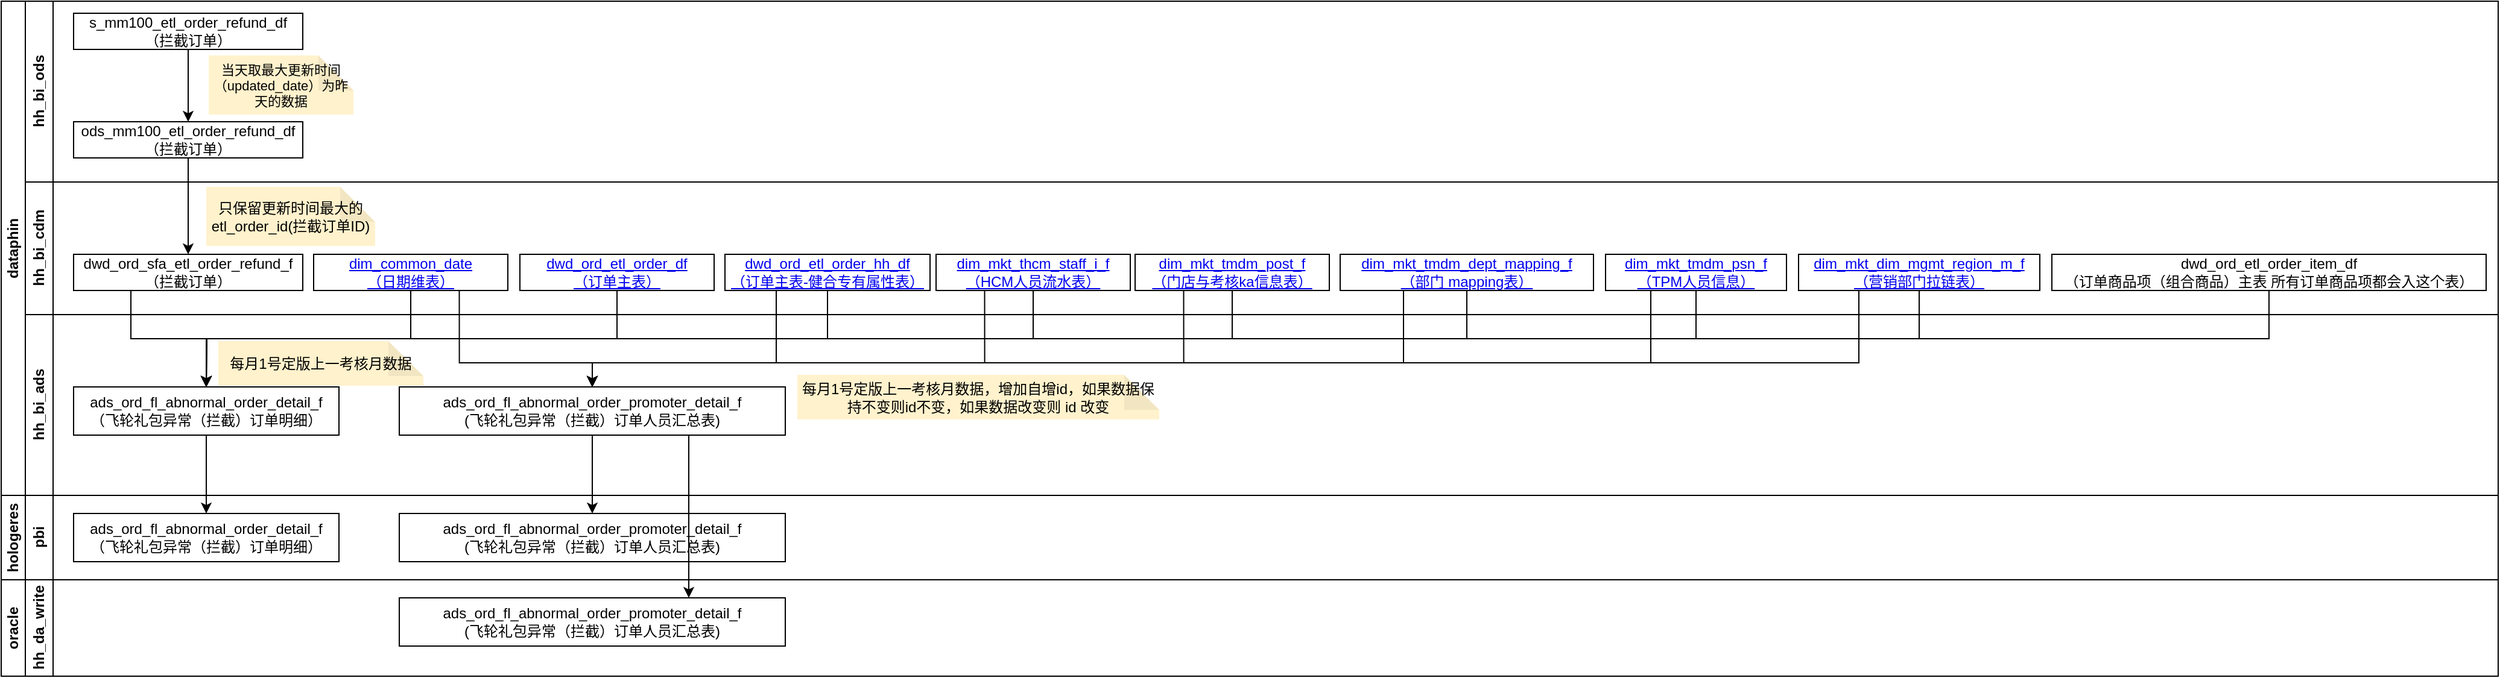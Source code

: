 <mxfile version="21.6.2" type="github">
  <diagram name="第 1 页" id="W7eOPhaJ4Ei6F-bufZJW">
    <mxGraphModel dx="934" dy="506" grid="1" gridSize="10" guides="1" tooltips="1" connect="1" arrows="1" fold="1" page="1" pageScale="1" pageWidth="827" pageHeight="1169" math="0" shadow="0">
      <root>
        <mxCell id="0" />
        <mxCell id="1" parent="0" />
        <mxCell id="lXMl_YHLxqOZ7pYVYOxI-1" value="hh_bi_ods" style="swimlane;horizontal=0;whiteSpace=wrap;html=1;startSize=23;collapsible=0;" vertex="1" parent="1">
          <mxGeometry x="80" y="90" width="2050" height="150" as="geometry" />
        </mxCell>
        <mxCell id="lXMl_YHLxqOZ7pYVYOxI-6" style="edgeStyle=orthogonalEdgeStyle;rounded=0;orthogonalLoop=1;jettySize=auto;html=1;exitX=0.5;exitY=1;exitDx=0;exitDy=0;entryX=0.5;entryY=0;entryDx=0;entryDy=0;" edge="1" parent="lXMl_YHLxqOZ7pYVYOxI-1" source="lXMl_YHLxqOZ7pYVYOxI-2" target="lXMl_YHLxqOZ7pYVYOxI-5">
          <mxGeometry relative="1" as="geometry" />
        </mxCell>
        <mxCell id="lXMl_YHLxqOZ7pYVYOxI-2" value="s_mm100_etl_order_refund_df&lt;br&gt;（拦截订单）" style="rounded=0;whiteSpace=wrap;html=1;" vertex="1" parent="lXMl_YHLxqOZ7pYVYOxI-1">
          <mxGeometry x="40" y="10" width="190" height="30" as="geometry" />
        </mxCell>
        <mxCell id="lXMl_YHLxqOZ7pYVYOxI-5" value="ods_mm100_etl_order_refund_df&lt;br&gt;（拦截订单）" style="rounded=0;whiteSpace=wrap;html=1;" vertex="1" parent="lXMl_YHLxqOZ7pYVYOxI-1">
          <mxGeometry x="40" y="100" width="190" height="30" as="geometry" />
        </mxCell>
        <mxCell id="lXMl_YHLxqOZ7pYVYOxI-7" value="&lt;font style=&quot;font-size: 11px;&quot;&gt;当天取最大更新时间（updated_date）为昨天的数据&lt;/font&gt;" style="shape=note;whiteSpace=wrap;html=1;backgroundOutline=1;darkOpacity=0.05;noLabel=0;connectable=1;snapToPoint=0;portConstraintRotation=0;allowArrows=1;collapsible=0;recursiveResize=1;expand=1;editable=1;movable=1;resizable=1;rotatable=1;deletable=1;locked=0;treeFolding=0;treeMoving=0;enumerate=0;comic=0;perimeter=rectanglePerimeter;fillOpacity=100;strokeOpacity=100;overflow=visible;fillColor=#fff2cc;strokeColor=none;size=29;fontSize=9;" vertex="1" parent="lXMl_YHLxqOZ7pYVYOxI-1">
          <mxGeometry x="152" y="45" width="120" height="49" as="geometry" />
        </mxCell>
        <mxCell id="lXMl_YHLxqOZ7pYVYOxI-9" value="hh_bi_cdm" style="swimlane;horizontal=0;whiteSpace=wrap;html=1;startSize=23;collapsible=0;" vertex="1" parent="1">
          <mxGeometry x="80" y="240" width="2050" height="110" as="geometry" />
        </mxCell>
        <mxCell id="lXMl_YHLxqOZ7pYVYOxI-11" value="dwd_ord_sfa_etl_order_refund_f&lt;br&gt;（拦截订单）" style="rounded=0;whiteSpace=wrap;html=1;" vertex="1" parent="lXMl_YHLxqOZ7pYVYOxI-9">
          <mxGeometry x="40" y="60" width="190" height="30" as="geometry" />
        </mxCell>
        <mxCell id="lXMl_YHLxqOZ7pYVYOxI-15" value="只保留更新时间最大的etl_order_id(拦截订单ID)" style="shape=note;whiteSpace=wrap;html=1;backgroundOutline=1;darkOpacity=0.05;noLabel=0;connectable=1;snapToPoint=0;portConstraintRotation=0;allowArrows=1;collapsible=0;recursiveResize=1;expand=1;editable=1;movable=1;resizable=1;rotatable=1;deletable=1;locked=0;treeFolding=0;treeMoving=0;enumerate=0;comic=0;perimeter=rectanglePerimeter;fillOpacity=100;strokeOpacity=100;overflow=visible;fillColor=#fff2cc;strokeColor=none;size=29;" vertex="1" parent="lXMl_YHLxqOZ7pYVYOxI-9">
          <mxGeometry x="150" y="4" width="140" height="49" as="geometry" />
        </mxCell>
        <mxCell id="lXMl_YHLxqOZ7pYVYOxI-55" style="edgeStyle=orthogonalEdgeStyle;rounded=0;orthogonalLoop=1;jettySize=auto;html=1;exitX=0.5;exitY=1;exitDx=0;exitDy=0;" edge="1" parent="lXMl_YHLxqOZ7pYVYOxI-9" source="lXMl_YHLxqOZ7pYVYOxI-19">
          <mxGeometry relative="1" as="geometry">
            <mxPoint x="150.0" y="170" as="targetPoint" />
          </mxGeometry>
        </mxCell>
        <mxCell id="lXMl_YHLxqOZ7pYVYOxI-19" value="&lt;a name=&quot;OLE_LINK1&quot;&gt;dim_common_date&lt;br&gt;（日期维表）&lt;br&gt;&lt;/a&gt;" style="rounded=0;whiteSpace=wrap;html=1;" vertex="1" parent="lXMl_YHLxqOZ7pYVYOxI-9">
          <mxGeometry x="239" y="60" width="161" height="30" as="geometry" />
        </mxCell>
        <mxCell id="lXMl_YHLxqOZ7pYVYOxI-56" style="edgeStyle=orthogonalEdgeStyle;rounded=0;orthogonalLoop=1;jettySize=auto;html=1;exitX=0.5;exitY=1;exitDx=0;exitDy=0;" edge="1" parent="lXMl_YHLxqOZ7pYVYOxI-9" source="lXMl_YHLxqOZ7pYVYOxI-24">
          <mxGeometry relative="1" as="geometry">
            <mxPoint x="150.0" y="170" as="targetPoint" />
          </mxGeometry>
        </mxCell>
        <mxCell id="lXMl_YHLxqOZ7pYVYOxI-24" value="&lt;a name=&quot;OLE_LINK1&quot;&gt;dwd_ord_etl_order_df&lt;br&gt;（订单主表）&lt;br&gt;&lt;/a&gt;" style="rounded=0;whiteSpace=wrap;html=1;" vertex="1" parent="lXMl_YHLxqOZ7pYVYOxI-9">
          <mxGeometry x="410" y="60" width="161" height="30" as="geometry" />
        </mxCell>
        <mxCell id="lXMl_YHLxqOZ7pYVYOxI-25" value="&lt;a name=&quot;OLE_LINK1&quot;&gt;dwd_ord_etl_order_hh_df&lt;br&gt;（订单主表-健合专有属性表）&lt;br&gt;&lt;/a&gt;" style="rounded=0;whiteSpace=wrap;html=1;" vertex="1" parent="lXMl_YHLxqOZ7pYVYOxI-9">
          <mxGeometry x="580" y="60" width="170" height="30" as="geometry" />
        </mxCell>
        <mxCell id="lXMl_YHLxqOZ7pYVYOxI-26" value="&lt;a name=&quot;OLE_LINK1&quot;&gt;dim_mkt_thcm_staff_i_f&lt;br&gt;（HCM人员流水表）&lt;br&gt;&lt;/a&gt;" style="rounded=0;whiteSpace=wrap;html=1;" vertex="1" parent="lXMl_YHLxqOZ7pYVYOxI-9">
          <mxGeometry x="755" y="60" width="161" height="30" as="geometry" />
        </mxCell>
        <mxCell id="lXMl_YHLxqOZ7pYVYOxI-27" value="&lt;a name=&quot;OLE_LINK1&quot;&gt;dim_mkt_tmdm_post_f&lt;br&gt;（门店与考核ka信息表）&lt;br&gt;&lt;/a&gt;" style="rounded=0;whiteSpace=wrap;html=1;" vertex="1" parent="lXMl_YHLxqOZ7pYVYOxI-9">
          <mxGeometry x="920" y="60" width="161" height="30" as="geometry" />
        </mxCell>
        <mxCell id="lXMl_YHLxqOZ7pYVYOxI-28" value="&lt;a name=&quot;OLE_LINK1&quot;&gt;dim_mkt_tmdm_dept_mapping_f&lt;br&gt;（部门 mapping表）&lt;br&gt;&lt;/a&gt;" style="rounded=0;whiteSpace=wrap;html=1;" vertex="1" parent="lXMl_YHLxqOZ7pYVYOxI-9">
          <mxGeometry x="1090" y="60" width="210" height="30" as="geometry" />
        </mxCell>
        <mxCell id="lXMl_YHLxqOZ7pYVYOxI-29" value="&lt;a name=&quot;OLE_LINK1&quot;&gt;dim_mkt_tmdm_psn_f&lt;br&gt;（TPM人员信息）&lt;br&gt;&lt;/a&gt;" style="rounded=0;whiteSpace=wrap;html=1;" vertex="1" parent="lXMl_YHLxqOZ7pYVYOxI-9">
          <mxGeometry x="1310" y="60" width="150" height="30" as="geometry" />
        </mxCell>
        <mxCell id="lXMl_YHLxqOZ7pYVYOxI-30" value="&lt;a name=&quot;OLE_LINK1&quot;&gt;dim_mkt_dim_mgmt_region_m_f&lt;br&gt;（营销部门拉链表）&lt;br&gt;&lt;/a&gt;" style="rounded=0;whiteSpace=wrap;html=1;" vertex="1" parent="lXMl_YHLxqOZ7pYVYOxI-9">
          <mxGeometry x="1470" y="60" width="200" height="30" as="geometry" />
        </mxCell>
        <mxCell id="lXMl_YHLxqOZ7pYVYOxI-14" style="edgeStyle=orthogonalEdgeStyle;rounded=0;orthogonalLoop=1;jettySize=auto;html=1;exitX=0.5;exitY=1;exitDx=0;exitDy=0;entryX=0.5;entryY=0;entryDx=0;entryDy=0;" edge="1" parent="1" source="lXMl_YHLxqOZ7pYVYOxI-5" target="lXMl_YHLxqOZ7pYVYOxI-11">
          <mxGeometry relative="1" as="geometry" />
        </mxCell>
        <mxCell id="lXMl_YHLxqOZ7pYVYOxI-42" value="hh_bi_ads" style="swimlane;horizontal=0;whiteSpace=wrap;html=1;startSize=23;collapsible=0;" vertex="1" parent="1">
          <mxGeometry x="80" y="350" width="2050" height="150" as="geometry" />
        </mxCell>
        <mxCell id="lXMl_YHLxqOZ7pYVYOxI-53" value="ads_ord_fl_abnormal_order_detail_f&lt;br&gt;（飞轮礼包异常（拦截）订单明细）" style="rounded=0;whiteSpace=wrap;html=1;" vertex="1" parent="lXMl_YHLxqOZ7pYVYOxI-42">
          <mxGeometry x="40" y="60" width="220" height="40" as="geometry" />
        </mxCell>
        <mxCell id="lXMl_YHLxqOZ7pYVYOxI-73" value="每月1号定版上一考核月数据" style="shape=note;whiteSpace=wrap;html=1;backgroundOutline=1;darkOpacity=0.05;noLabel=0;connectable=1;snapToPoint=0;portConstraintRotation=0;allowArrows=1;collapsible=0;recursiveResize=1;expand=1;editable=1;movable=1;resizable=1;rotatable=1;deletable=1;locked=0;treeFolding=0;treeMoving=0;enumerate=0;comic=0;perimeter=rectanglePerimeter;fillOpacity=100;strokeOpacity=100;overflow=visible;fillColor=#fff2cc;strokeColor=none;size=29;" vertex="1" parent="lXMl_YHLxqOZ7pYVYOxI-42">
          <mxGeometry x="160" y="22" width="170" height="37" as="geometry" />
        </mxCell>
        <mxCell id="lXMl_YHLxqOZ7pYVYOxI-76" value="ads_ord_fl_abnormal_order_promoter_detail_f&lt;br&gt;(飞轮礼包异常（拦截）订单人员汇总表)" style="rounded=0;whiteSpace=wrap;html=1;" vertex="1" parent="lXMl_YHLxqOZ7pYVYOxI-42">
          <mxGeometry x="310" y="60" width="320" height="40" as="geometry" />
        </mxCell>
        <mxCell id="lXMl_YHLxqOZ7pYVYOxI-77" value="每月1号定版上一考核月数据，增加自增id，如果数据保持不变则id不变，如果数据改变则 id 改变" style="shape=note;whiteSpace=wrap;html=1;backgroundOutline=1;darkOpacity=0.05;noLabel=0;connectable=1;snapToPoint=0;portConstraintRotation=0;allowArrows=1;collapsible=0;recursiveResize=1;expand=1;editable=1;movable=1;resizable=1;rotatable=1;deletable=1;locked=0;treeFolding=0;treeMoving=0;enumerate=0;comic=0;perimeter=rectanglePerimeter;fillOpacity=100;strokeOpacity=100;overflow=visible;fillColor=#fff2cc;strokeColor=none;size=29;" vertex="1" parent="lXMl_YHLxqOZ7pYVYOxI-42">
          <mxGeometry x="640" y="50" width="300" height="37" as="geometry" />
        </mxCell>
        <mxCell id="lXMl_YHLxqOZ7pYVYOxI-54" style="edgeStyle=orthogonalEdgeStyle;rounded=0;orthogonalLoop=1;jettySize=auto;html=1;exitX=0.25;exitY=1;exitDx=0;exitDy=0;entryX=0.5;entryY=0;entryDx=0;entryDy=0;" edge="1" parent="1" source="lXMl_YHLxqOZ7pYVYOxI-11" target="lXMl_YHLxqOZ7pYVYOxI-53">
          <mxGeometry relative="1" as="geometry" />
        </mxCell>
        <mxCell id="lXMl_YHLxqOZ7pYVYOxI-57" style="edgeStyle=orthogonalEdgeStyle;rounded=0;orthogonalLoop=1;jettySize=auto;html=1;exitX=0.5;exitY=1;exitDx=0;exitDy=0;entryX=0.5;entryY=0;entryDx=0;entryDy=0;" edge="1" parent="1" source="lXMl_YHLxqOZ7pYVYOxI-25" target="lXMl_YHLxqOZ7pYVYOxI-53">
          <mxGeometry relative="1" as="geometry" />
        </mxCell>
        <mxCell id="lXMl_YHLxqOZ7pYVYOxI-58" style="edgeStyle=orthogonalEdgeStyle;rounded=0;orthogonalLoop=1;jettySize=auto;html=1;exitX=0.5;exitY=1;exitDx=0;exitDy=0;entryX=0.5;entryY=0;entryDx=0;entryDy=0;" edge="1" parent="1" source="lXMl_YHLxqOZ7pYVYOxI-26" target="lXMl_YHLxqOZ7pYVYOxI-53">
          <mxGeometry relative="1" as="geometry" />
        </mxCell>
        <mxCell id="lXMl_YHLxqOZ7pYVYOxI-59" style="edgeStyle=orthogonalEdgeStyle;rounded=0;orthogonalLoop=1;jettySize=auto;html=1;exitX=0.5;exitY=1;exitDx=0;exitDy=0;entryX=0.5;entryY=0;entryDx=0;entryDy=0;" edge="1" parent="1" source="lXMl_YHLxqOZ7pYVYOxI-27" target="lXMl_YHLxqOZ7pYVYOxI-53">
          <mxGeometry relative="1" as="geometry" />
        </mxCell>
        <mxCell id="lXMl_YHLxqOZ7pYVYOxI-60" style="edgeStyle=orthogonalEdgeStyle;rounded=0;orthogonalLoop=1;jettySize=auto;html=1;exitX=0.5;exitY=1;exitDx=0;exitDy=0;" edge="1" parent="1" source="lXMl_YHLxqOZ7pYVYOxI-28" target="lXMl_YHLxqOZ7pYVYOxI-53">
          <mxGeometry relative="1" as="geometry" />
        </mxCell>
        <mxCell id="lXMl_YHLxqOZ7pYVYOxI-61" style="edgeStyle=orthogonalEdgeStyle;rounded=0;orthogonalLoop=1;jettySize=auto;html=1;exitX=0.5;exitY=1;exitDx=0;exitDy=0;entryX=0.5;entryY=0;entryDx=0;entryDy=0;" edge="1" parent="1" source="lXMl_YHLxqOZ7pYVYOxI-29" target="lXMl_YHLxqOZ7pYVYOxI-53">
          <mxGeometry relative="1" as="geometry" />
        </mxCell>
        <mxCell id="lXMl_YHLxqOZ7pYVYOxI-63" style="edgeStyle=orthogonalEdgeStyle;rounded=0;orthogonalLoop=1;jettySize=auto;html=1;exitX=0.5;exitY=1;exitDx=0;exitDy=0;entryX=0.5;entryY=0;entryDx=0;entryDy=0;" edge="1" parent="1" source="lXMl_YHLxqOZ7pYVYOxI-30" target="lXMl_YHLxqOZ7pYVYOxI-53">
          <mxGeometry relative="1" as="geometry" />
        </mxCell>
        <mxCell id="lXMl_YHLxqOZ7pYVYOxI-65" style="edgeStyle=orthogonalEdgeStyle;rounded=0;orthogonalLoop=1;jettySize=auto;html=1;exitX=0.5;exitY=1;exitDx=0;exitDy=0;entryX=0.5;entryY=0;entryDx=0;entryDy=0;" edge="1" parent="1" source="lXMl_YHLxqOZ7pYVYOxI-64" target="lXMl_YHLxqOZ7pYVYOxI-53">
          <mxGeometry relative="1" as="geometry" />
        </mxCell>
        <mxCell id="lXMl_YHLxqOZ7pYVYOxI-64" value="dwd_ord_etl_order_item_df&lt;br&gt;（订单商品项（组合商品）主表 所有订单商品项都会入这个表）" style="rounded=0;whiteSpace=wrap;html=1;" vertex="1" parent="1">
          <mxGeometry x="1760" y="300" width="360" height="30" as="geometry" />
        </mxCell>
        <mxCell id="lXMl_YHLxqOZ7pYVYOxI-78" style="edgeStyle=orthogonalEdgeStyle;rounded=0;orthogonalLoop=1;jettySize=auto;html=1;exitX=0.75;exitY=1;exitDx=0;exitDy=0;entryX=0.5;entryY=0;entryDx=0;entryDy=0;" edge="1" parent="1" source="lXMl_YHLxqOZ7pYVYOxI-19" target="lXMl_YHLxqOZ7pYVYOxI-76">
          <mxGeometry relative="1" as="geometry">
            <Array as="points">
              <mxPoint x="440" y="390" />
              <mxPoint x="550" y="390" />
            </Array>
          </mxGeometry>
        </mxCell>
        <mxCell id="lXMl_YHLxqOZ7pYVYOxI-80" style="edgeStyle=orthogonalEdgeStyle;rounded=0;orthogonalLoop=1;jettySize=auto;html=1;exitX=0.25;exitY=1;exitDx=0;exitDy=0;entryX=0.5;entryY=0;entryDx=0;entryDy=0;" edge="1" parent="1" source="lXMl_YHLxqOZ7pYVYOxI-25" target="lXMl_YHLxqOZ7pYVYOxI-76">
          <mxGeometry relative="1" as="geometry">
            <Array as="points">
              <mxPoint x="703" y="390" />
              <mxPoint x="550" y="390" />
            </Array>
          </mxGeometry>
        </mxCell>
        <mxCell id="lXMl_YHLxqOZ7pYVYOxI-81" style="edgeStyle=orthogonalEdgeStyle;rounded=0;orthogonalLoop=1;jettySize=auto;html=1;exitX=0.25;exitY=1;exitDx=0;exitDy=0;entryX=0.5;entryY=0;entryDx=0;entryDy=0;" edge="1" parent="1" source="lXMl_YHLxqOZ7pYVYOxI-26" target="lXMl_YHLxqOZ7pYVYOxI-76">
          <mxGeometry relative="1" as="geometry">
            <Array as="points">
              <mxPoint x="875" y="390" />
              <mxPoint x="550" y="390" />
            </Array>
          </mxGeometry>
        </mxCell>
        <mxCell id="lXMl_YHLxqOZ7pYVYOxI-83" style="edgeStyle=orthogonalEdgeStyle;rounded=0;orthogonalLoop=1;jettySize=auto;html=1;exitX=0.25;exitY=1;exitDx=0;exitDy=0;entryX=0.5;entryY=0;entryDx=0;entryDy=0;" edge="1" parent="1" source="lXMl_YHLxqOZ7pYVYOxI-28" target="lXMl_YHLxqOZ7pYVYOxI-76">
          <mxGeometry relative="1" as="geometry">
            <Array as="points">
              <mxPoint x="1223" y="390" />
              <mxPoint x="550" y="390" />
            </Array>
          </mxGeometry>
        </mxCell>
        <mxCell id="lXMl_YHLxqOZ7pYVYOxI-84" style="edgeStyle=orthogonalEdgeStyle;rounded=0;orthogonalLoop=1;jettySize=auto;html=1;exitX=0.25;exitY=1;exitDx=0;exitDy=0;entryX=0.5;entryY=0;entryDx=0;entryDy=0;" edge="1" parent="1" source="lXMl_YHLxqOZ7pYVYOxI-29" target="lXMl_YHLxqOZ7pYVYOxI-76">
          <mxGeometry relative="1" as="geometry">
            <Array as="points">
              <mxPoint x="1428" y="390" />
              <mxPoint x="550" y="390" />
            </Array>
          </mxGeometry>
        </mxCell>
        <mxCell id="lXMl_YHLxqOZ7pYVYOxI-85" style="edgeStyle=orthogonalEdgeStyle;rounded=0;orthogonalLoop=1;jettySize=auto;html=1;exitX=0.25;exitY=1;exitDx=0;exitDy=0;entryX=0.5;entryY=0;entryDx=0;entryDy=0;" edge="1" parent="1" source="lXMl_YHLxqOZ7pYVYOxI-27" target="lXMl_YHLxqOZ7pYVYOxI-76">
          <mxGeometry relative="1" as="geometry">
            <Array as="points">
              <mxPoint x="1040" y="390" />
              <mxPoint x="550" y="390" />
            </Array>
          </mxGeometry>
        </mxCell>
        <mxCell id="lXMl_YHLxqOZ7pYVYOxI-86" style="edgeStyle=orthogonalEdgeStyle;rounded=0;orthogonalLoop=1;jettySize=auto;html=1;exitX=0.25;exitY=1;exitDx=0;exitDy=0;entryX=0.5;entryY=0;entryDx=0;entryDy=0;" edge="1" parent="1" source="lXMl_YHLxqOZ7pYVYOxI-30" target="lXMl_YHLxqOZ7pYVYOxI-76">
          <mxGeometry relative="1" as="geometry">
            <Array as="points">
              <mxPoint x="1600" y="390" />
              <mxPoint x="550" y="390" />
            </Array>
          </mxGeometry>
        </mxCell>
        <mxCell id="lXMl_YHLxqOZ7pYVYOxI-89" value="pbi" style="swimlane;horizontal=0;whiteSpace=wrap;html=1;startSize=23;collapsible=0;" vertex="1" parent="1">
          <mxGeometry x="80" y="500" width="2050" height="70" as="geometry" />
        </mxCell>
        <mxCell id="lXMl_YHLxqOZ7pYVYOxI-100" value="ads_ord_fl_abnormal_order_detail_f&lt;br&gt;（飞轮礼包异常（拦截）订单明细）" style="rounded=0;whiteSpace=wrap;html=1;" vertex="1" parent="lXMl_YHLxqOZ7pYVYOxI-89">
          <mxGeometry x="40" y="15" width="220" height="40" as="geometry" />
        </mxCell>
        <mxCell id="lXMl_YHLxqOZ7pYVYOxI-101" value="ads_ord_fl_abnormal_order_promoter_detail_f&lt;br&gt;(飞轮礼包异常（拦截）订单人员汇总表)" style="rounded=0;whiteSpace=wrap;html=1;" vertex="1" parent="lXMl_YHLxqOZ7pYVYOxI-89">
          <mxGeometry x="310" y="15" width="320" height="40" as="geometry" />
        </mxCell>
        <mxCell id="lXMl_YHLxqOZ7pYVYOxI-97" value="dataphin" style="rounded=0;whiteSpace=wrap;html=1;horizontal=0;fontStyle=1" vertex="1" parent="1">
          <mxGeometry x="60" y="90" width="20" height="410" as="geometry" />
        </mxCell>
        <mxCell id="lXMl_YHLxqOZ7pYVYOxI-99" value="hologeres" style="rounded=0;whiteSpace=wrap;html=1;horizontal=0;fontStyle=1" vertex="1" parent="1">
          <mxGeometry x="60" y="500" width="20" height="70" as="geometry" />
        </mxCell>
        <mxCell id="lXMl_YHLxqOZ7pYVYOxI-102" style="edgeStyle=orthogonalEdgeStyle;rounded=0;orthogonalLoop=1;jettySize=auto;html=1;exitX=0.5;exitY=1;exitDx=0;exitDy=0;entryX=0.5;entryY=0;entryDx=0;entryDy=0;" edge="1" parent="1" source="lXMl_YHLxqOZ7pYVYOxI-53" target="lXMl_YHLxqOZ7pYVYOxI-100">
          <mxGeometry relative="1" as="geometry" />
        </mxCell>
        <mxCell id="lXMl_YHLxqOZ7pYVYOxI-103" style="edgeStyle=orthogonalEdgeStyle;rounded=0;orthogonalLoop=1;jettySize=auto;html=1;exitX=0.5;exitY=1;exitDx=0;exitDy=0;entryX=0.5;entryY=0;entryDx=0;entryDy=0;" edge="1" parent="1" source="lXMl_YHLxqOZ7pYVYOxI-76" target="lXMl_YHLxqOZ7pYVYOxI-101">
          <mxGeometry relative="1" as="geometry" />
        </mxCell>
        <mxCell id="lXMl_YHLxqOZ7pYVYOxI-104" value="hh_da_write" style="swimlane;horizontal=0;whiteSpace=wrap;html=1;startSize=23;collapsible=0;" vertex="1" parent="1">
          <mxGeometry x="80" y="570" width="2050" height="80" as="geometry" />
        </mxCell>
        <mxCell id="lXMl_YHLxqOZ7pYVYOxI-106" value="ads_ord_fl_abnormal_order_promoter_detail_f&lt;br&gt;(飞轮礼包异常（拦截）订单人员汇总表)" style="rounded=0;whiteSpace=wrap;html=1;" vertex="1" parent="lXMl_YHLxqOZ7pYVYOxI-104">
          <mxGeometry x="310" y="15" width="320" height="40" as="geometry" />
        </mxCell>
        <mxCell id="lXMl_YHLxqOZ7pYVYOxI-107" value="oracle" style="rounded=0;whiteSpace=wrap;html=1;horizontal=0;fontStyle=1" vertex="1" parent="1">
          <mxGeometry x="60" y="570" width="20" height="80" as="geometry" />
        </mxCell>
        <mxCell id="lXMl_YHLxqOZ7pYVYOxI-108" style="edgeStyle=orthogonalEdgeStyle;rounded=0;orthogonalLoop=1;jettySize=auto;html=1;exitX=0.75;exitY=1;exitDx=0;exitDy=0;entryX=0.75;entryY=0;entryDx=0;entryDy=0;" edge="1" parent="1" source="lXMl_YHLxqOZ7pYVYOxI-76" target="lXMl_YHLxqOZ7pYVYOxI-106">
          <mxGeometry relative="1" as="geometry" />
        </mxCell>
      </root>
    </mxGraphModel>
  </diagram>
</mxfile>
